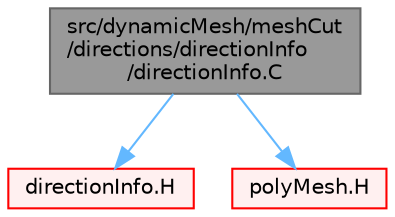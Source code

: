 digraph "src/dynamicMesh/meshCut/directions/directionInfo/directionInfo.C"
{
 // LATEX_PDF_SIZE
  bgcolor="transparent";
  edge [fontname=Helvetica,fontsize=10,labelfontname=Helvetica,labelfontsize=10];
  node [fontname=Helvetica,fontsize=10,shape=box,height=0.2,width=0.4];
  Node1 [id="Node000001",label="src/dynamicMesh/meshCut\l/directions/directionInfo\l/directionInfo.C",height=0.2,width=0.4,color="gray40", fillcolor="grey60", style="filled", fontcolor="black",tooltip=" "];
  Node1 -> Node2 [id="edge1_Node000001_Node000002",color="steelblue1",style="solid",tooltip=" "];
  Node2 [id="Node000002",label="directionInfo.H",height=0.2,width=0.4,color="red", fillcolor="#FFF0F0", style="filled",URL="$directionInfo_8H.html",tooltip=" "];
  Node1 -> Node126 [id="edge2_Node000001_Node000126",color="steelblue1",style="solid",tooltip=" "];
  Node126 [id="Node000126",label="polyMesh.H",height=0.2,width=0.4,color="red", fillcolor="#FFF0F0", style="filled",URL="$polyMesh_8H.html",tooltip=" "];
}
